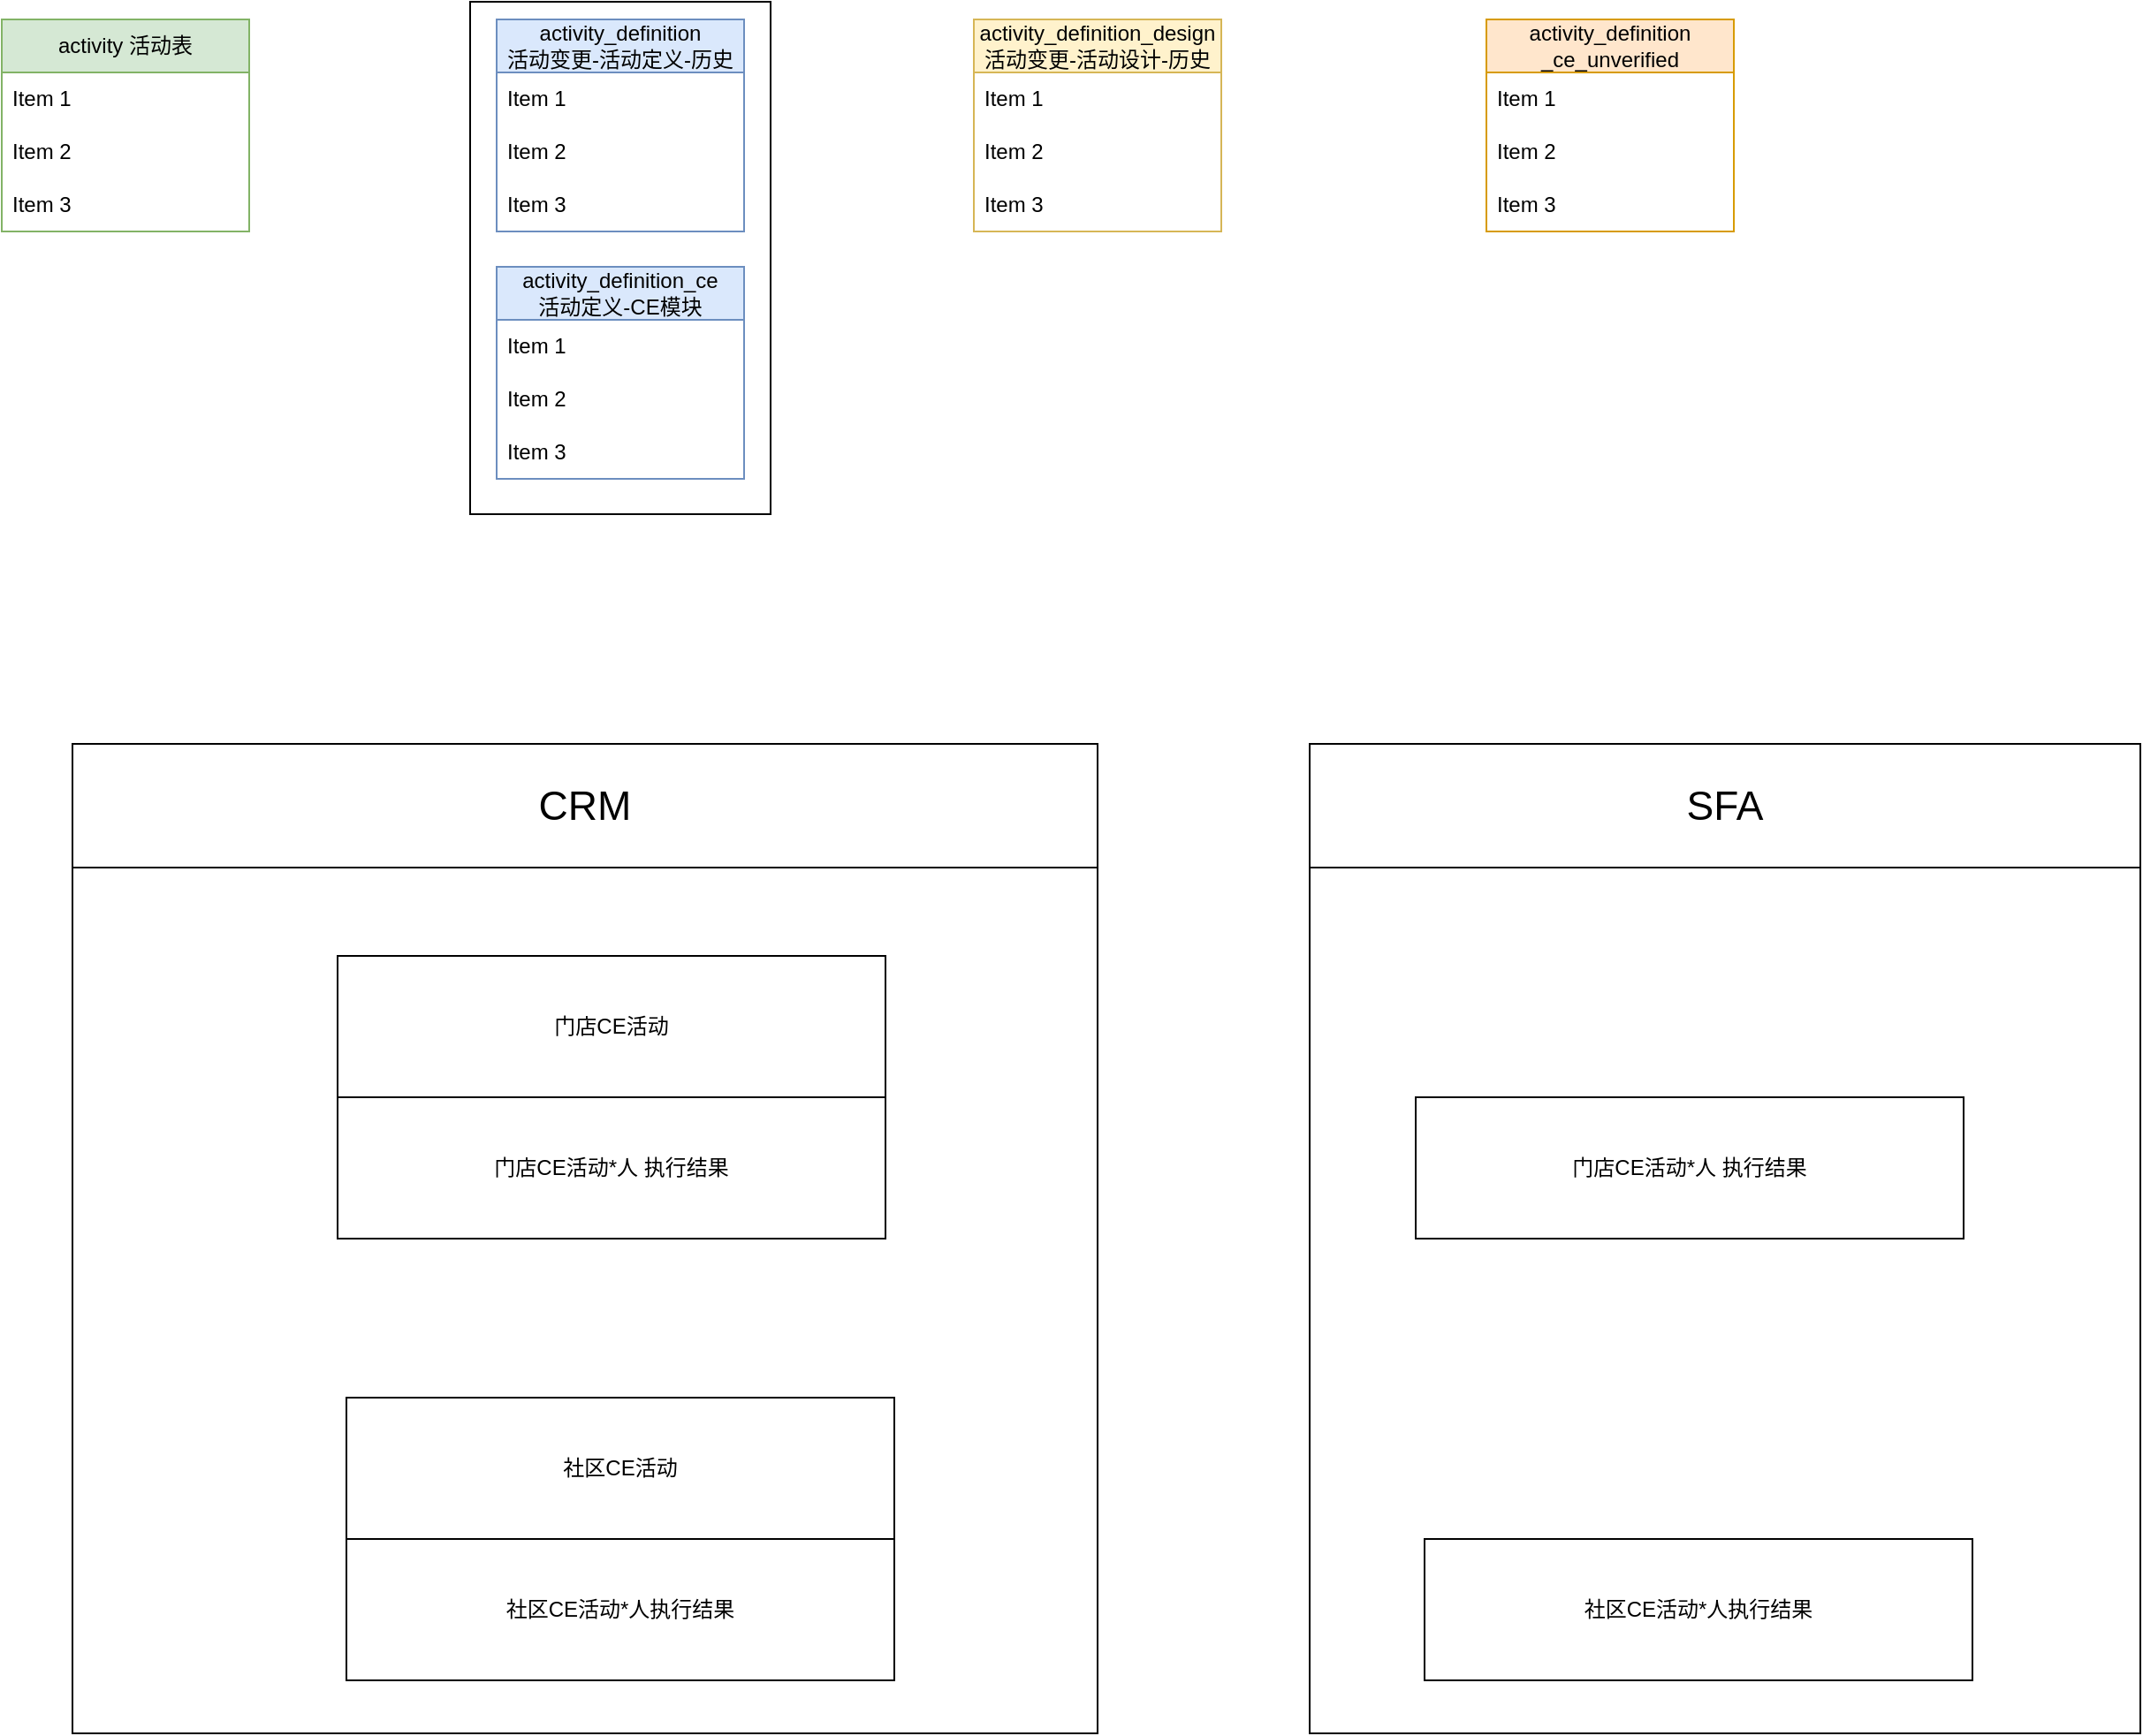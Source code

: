 <mxfile version="24.4.6" type="github">
  <diagram name="第 1 页" id="AENTNlPJevPZOgyLgPkk">
    <mxGraphModel dx="2253" dy="980" grid="1" gridSize="10" guides="1" tooltips="1" connect="1" arrows="1" fold="1" page="1" pageScale="1" pageWidth="827" pageHeight="1169" math="0" shadow="0">
      <root>
        <mxCell id="0" />
        <mxCell id="1" parent="0" />
        <mxCell id="CiyChFfroX3OgzSRwFEe-22" value="" style="rounded=0;whiteSpace=wrap;html=1;" vertex="1" parent="1">
          <mxGeometry x="-75" y="150" width="170" height="290" as="geometry" />
        </mxCell>
        <mxCell id="CiyChFfroX3OgzSRwFEe-2" value="activity 活动表" style="swimlane;fontStyle=0;childLayout=stackLayout;horizontal=1;startSize=30;horizontalStack=0;resizeParent=1;resizeParentMax=0;resizeLast=0;collapsible=1;marginBottom=0;whiteSpace=wrap;html=1;fillColor=#d5e8d4;strokeColor=#82b366;" vertex="1" parent="1">
          <mxGeometry x="-340" y="160" width="140" height="120" as="geometry" />
        </mxCell>
        <mxCell id="CiyChFfroX3OgzSRwFEe-3" value="Item 1" style="text;strokeColor=none;fillColor=none;align=left;verticalAlign=middle;spacingLeft=4;spacingRight=4;overflow=hidden;points=[[0,0.5],[1,0.5]];portConstraint=eastwest;rotatable=0;whiteSpace=wrap;html=1;" vertex="1" parent="CiyChFfroX3OgzSRwFEe-2">
          <mxGeometry y="30" width="140" height="30" as="geometry" />
        </mxCell>
        <mxCell id="CiyChFfroX3OgzSRwFEe-4" value="Item 2" style="text;strokeColor=none;fillColor=none;align=left;verticalAlign=middle;spacingLeft=4;spacingRight=4;overflow=hidden;points=[[0,0.5],[1,0.5]];portConstraint=eastwest;rotatable=0;whiteSpace=wrap;html=1;" vertex="1" parent="CiyChFfroX3OgzSRwFEe-2">
          <mxGeometry y="60" width="140" height="30" as="geometry" />
        </mxCell>
        <mxCell id="CiyChFfroX3OgzSRwFEe-5" value="Item 3" style="text;strokeColor=none;fillColor=none;align=left;verticalAlign=middle;spacingLeft=4;spacingRight=4;overflow=hidden;points=[[0,0.5],[1,0.5]];portConstraint=eastwest;rotatable=0;whiteSpace=wrap;html=1;" vertex="1" parent="CiyChFfroX3OgzSRwFEe-2">
          <mxGeometry y="90" width="140" height="30" as="geometry" />
        </mxCell>
        <mxCell id="CiyChFfroX3OgzSRwFEe-6" value="activity_definition&lt;br&gt;活动变更-活动定义-历史" style="swimlane;fontStyle=0;childLayout=stackLayout;horizontal=1;startSize=30;horizontalStack=0;resizeParent=1;resizeParentMax=0;resizeLast=0;collapsible=1;marginBottom=0;whiteSpace=wrap;html=1;fillColor=#dae8fc;strokeColor=#6c8ebf;" vertex="1" parent="1">
          <mxGeometry x="-60" y="160" width="140" height="120" as="geometry" />
        </mxCell>
        <mxCell id="CiyChFfroX3OgzSRwFEe-7" value="Item 1" style="text;strokeColor=none;fillColor=none;align=left;verticalAlign=middle;spacingLeft=4;spacingRight=4;overflow=hidden;points=[[0,0.5],[1,0.5]];portConstraint=eastwest;rotatable=0;whiteSpace=wrap;html=1;" vertex="1" parent="CiyChFfroX3OgzSRwFEe-6">
          <mxGeometry y="30" width="140" height="30" as="geometry" />
        </mxCell>
        <mxCell id="CiyChFfroX3OgzSRwFEe-8" value="Item 2" style="text;strokeColor=none;fillColor=none;align=left;verticalAlign=middle;spacingLeft=4;spacingRight=4;overflow=hidden;points=[[0,0.5],[1,0.5]];portConstraint=eastwest;rotatable=0;whiteSpace=wrap;html=1;" vertex="1" parent="CiyChFfroX3OgzSRwFEe-6">
          <mxGeometry y="60" width="140" height="30" as="geometry" />
        </mxCell>
        <mxCell id="CiyChFfroX3OgzSRwFEe-9" value="Item 3" style="text;strokeColor=none;fillColor=none;align=left;verticalAlign=middle;spacingLeft=4;spacingRight=4;overflow=hidden;points=[[0,0.5],[1,0.5]];portConstraint=eastwest;rotatable=0;whiteSpace=wrap;html=1;" vertex="1" parent="CiyChFfroX3OgzSRwFEe-6">
          <mxGeometry y="90" width="140" height="30" as="geometry" />
        </mxCell>
        <mxCell id="CiyChFfroX3OgzSRwFEe-10" value="activity_definition_ce&lt;br&gt;活动定义-CE模块" style="swimlane;fontStyle=0;childLayout=stackLayout;horizontal=1;startSize=30;horizontalStack=0;resizeParent=1;resizeParentMax=0;resizeLast=0;collapsible=1;marginBottom=0;whiteSpace=wrap;html=1;fillColor=#dae8fc;strokeColor=#6c8ebf;" vertex="1" parent="1">
          <mxGeometry x="-60" y="300" width="140" height="120" as="geometry" />
        </mxCell>
        <mxCell id="CiyChFfroX3OgzSRwFEe-11" value="Item 1" style="text;strokeColor=none;fillColor=none;align=left;verticalAlign=middle;spacingLeft=4;spacingRight=4;overflow=hidden;points=[[0,0.5],[1,0.5]];portConstraint=eastwest;rotatable=0;whiteSpace=wrap;html=1;" vertex="1" parent="CiyChFfroX3OgzSRwFEe-10">
          <mxGeometry y="30" width="140" height="30" as="geometry" />
        </mxCell>
        <mxCell id="CiyChFfroX3OgzSRwFEe-12" value="Item 2" style="text;strokeColor=none;fillColor=none;align=left;verticalAlign=middle;spacingLeft=4;spacingRight=4;overflow=hidden;points=[[0,0.5],[1,0.5]];portConstraint=eastwest;rotatable=0;whiteSpace=wrap;html=1;" vertex="1" parent="CiyChFfroX3OgzSRwFEe-10">
          <mxGeometry y="60" width="140" height="30" as="geometry" />
        </mxCell>
        <mxCell id="CiyChFfroX3OgzSRwFEe-13" value="Item 3" style="text;strokeColor=none;fillColor=none;align=left;verticalAlign=middle;spacingLeft=4;spacingRight=4;overflow=hidden;points=[[0,0.5],[1,0.5]];portConstraint=eastwest;rotatable=0;whiteSpace=wrap;html=1;" vertex="1" parent="CiyChFfroX3OgzSRwFEe-10">
          <mxGeometry y="90" width="140" height="30" as="geometry" />
        </mxCell>
        <mxCell id="CiyChFfroX3OgzSRwFEe-14" value="activity_definition&lt;br&gt;_ce_unverified" style="swimlane;fontStyle=0;childLayout=stackLayout;horizontal=1;startSize=30;horizontalStack=0;resizeParent=1;resizeParentMax=0;resizeLast=0;collapsible=1;marginBottom=0;whiteSpace=wrap;html=1;fillColor=#ffe6cc;strokeColor=#d79b00;" vertex="1" parent="1">
          <mxGeometry x="500" y="160" width="140" height="120" as="geometry" />
        </mxCell>
        <mxCell id="CiyChFfroX3OgzSRwFEe-15" value="Item 1" style="text;strokeColor=none;fillColor=none;align=left;verticalAlign=middle;spacingLeft=4;spacingRight=4;overflow=hidden;points=[[0,0.5],[1,0.5]];portConstraint=eastwest;rotatable=0;whiteSpace=wrap;html=1;" vertex="1" parent="CiyChFfroX3OgzSRwFEe-14">
          <mxGeometry y="30" width="140" height="30" as="geometry" />
        </mxCell>
        <mxCell id="CiyChFfroX3OgzSRwFEe-16" value="Item 2" style="text;strokeColor=none;fillColor=none;align=left;verticalAlign=middle;spacingLeft=4;spacingRight=4;overflow=hidden;points=[[0,0.5],[1,0.5]];portConstraint=eastwest;rotatable=0;whiteSpace=wrap;html=1;" vertex="1" parent="CiyChFfroX3OgzSRwFEe-14">
          <mxGeometry y="60" width="140" height="30" as="geometry" />
        </mxCell>
        <mxCell id="CiyChFfroX3OgzSRwFEe-17" value="Item 3" style="text;strokeColor=none;fillColor=none;align=left;verticalAlign=middle;spacingLeft=4;spacingRight=4;overflow=hidden;points=[[0,0.5],[1,0.5]];portConstraint=eastwest;rotatable=0;whiteSpace=wrap;html=1;" vertex="1" parent="CiyChFfroX3OgzSRwFEe-14">
          <mxGeometry y="90" width="140" height="30" as="geometry" />
        </mxCell>
        <mxCell id="CiyChFfroX3OgzSRwFEe-18" value="activity_definition_design&lt;br&gt;活动变更-活动设计-历史" style="swimlane;fontStyle=0;childLayout=stackLayout;horizontal=1;startSize=30;horizontalStack=0;resizeParent=1;resizeParentMax=0;resizeLast=0;collapsible=1;marginBottom=0;whiteSpace=wrap;html=1;fillColor=#fff2cc;strokeColor=#d6b656;" vertex="1" parent="1">
          <mxGeometry x="210" y="160" width="140" height="120" as="geometry" />
        </mxCell>
        <mxCell id="CiyChFfroX3OgzSRwFEe-19" value="Item 1" style="text;strokeColor=none;fillColor=none;align=left;verticalAlign=middle;spacingLeft=4;spacingRight=4;overflow=hidden;points=[[0,0.5],[1,0.5]];portConstraint=eastwest;rotatable=0;whiteSpace=wrap;html=1;" vertex="1" parent="CiyChFfroX3OgzSRwFEe-18">
          <mxGeometry y="30" width="140" height="30" as="geometry" />
        </mxCell>
        <mxCell id="CiyChFfroX3OgzSRwFEe-20" value="Item 2" style="text;strokeColor=none;fillColor=none;align=left;verticalAlign=middle;spacingLeft=4;spacingRight=4;overflow=hidden;points=[[0,0.5],[1,0.5]];portConstraint=eastwest;rotatable=0;whiteSpace=wrap;html=1;" vertex="1" parent="CiyChFfroX3OgzSRwFEe-18">
          <mxGeometry y="60" width="140" height="30" as="geometry" />
        </mxCell>
        <mxCell id="CiyChFfroX3OgzSRwFEe-21" value="Item 3" style="text;strokeColor=none;fillColor=none;align=left;verticalAlign=middle;spacingLeft=4;spacingRight=4;overflow=hidden;points=[[0,0.5],[1,0.5]];portConstraint=eastwest;rotatable=0;whiteSpace=wrap;html=1;" vertex="1" parent="CiyChFfroX3OgzSRwFEe-18">
          <mxGeometry y="90" width="140" height="30" as="geometry" />
        </mxCell>
        <mxCell id="CiyChFfroX3OgzSRwFEe-23" value="" style="rounded=0;whiteSpace=wrap;html=1;" vertex="1" parent="1">
          <mxGeometry x="-300" y="640" width="580" height="490" as="geometry" />
        </mxCell>
        <mxCell id="CiyChFfroX3OgzSRwFEe-24" value="CRM" style="rounded=0;whiteSpace=wrap;html=1;fontSize=23;" vertex="1" parent="1">
          <mxGeometry x="-300" y="570" width="580" height="70" as="geometry" />
        </mxCell>
        <mxCell id="CiyChFfroX3OgzSRwFEe-25" value="" style="rounded=0;whiteSpace=wrap;html=1;" vertex="1" parent="1">
          <mxGeometry x="400" y="640" width="470" height="490" as="geometry" />
        </mxCell>
        <mxCell id="CiyChFfroX3OgzSRwFEe-26" value="SFA" style="rounded=0;whiteSpace=wrap;html=1;fontSize=23;" vertex="1" parent="1">
          <mxGeometry x="400" y="570" width="470" height="70" as="geometry" />
        </mxCell>
        <mxCell id="CiyChFfroX3OgzSRwFEe-27" value="门店CE活动" style="rounded=0;whiteSpace=wrap;html=1;" vertex="1" parent="1">
          <mxGeometry x="-150" y="690" width="310" height="80" as="geometry" />
        </mxCell>
        <mxCell id="CiyChFfroX3OgzSRwFEe-28" value="社区CE活动" style="rounded=0;whiteSpace=wrap;html=1;" vertex="1" parent="1">
          <mxGeometry x="-145" y="940" width="310" height="80" as="geometry" />
        </mxCell>
        <mxCell id="CiyChFfroX3OgzSRwFEe-29" value="门店CE活动*人 执行结果" style="rounded=0;whiteSpace=wrap;html=1;" vertex="1" parent="1">
          <mxGeometry x="-150" y="770" width="310" height="80" as="geometry" />
        </mxCell>
        <mxCell id="CiyChFfroX3OgzSRwFEe-30" value="社区CE活动*人执行结果" style="rounded=0;whiteSpace=wrap;html=1;" vertex="1" parent="1">
          <mxGeometry x="-145" y="1020" width="310" height="80" as="geometry" />
        </mxCell>
        <mxCell id="CiyChFfroX3OgzSRwFEe-31" value="门店CE活动*人 执行结果" style="rounded=0;whiteSpace=wrap;html=1;" vertex="1" parent="1">
          <mxGeometry x="460" y="770" width="310" height="80" as="geometry" />
        </mxCell>
        <mxCell id="CiyChFfroX3OgzSRwFEe-32" value="社区CE活动*人执行结果" style="rounded=0;whiteSpace=wrap;html=1;" vertex="1" parent="1">
          <mxGeometry x="465" y="1020" width="310" height="80" as="geometry" />
        </mxCell>
      </root>
    </mxGraphModel>
  </diagram>
</mxfile>
